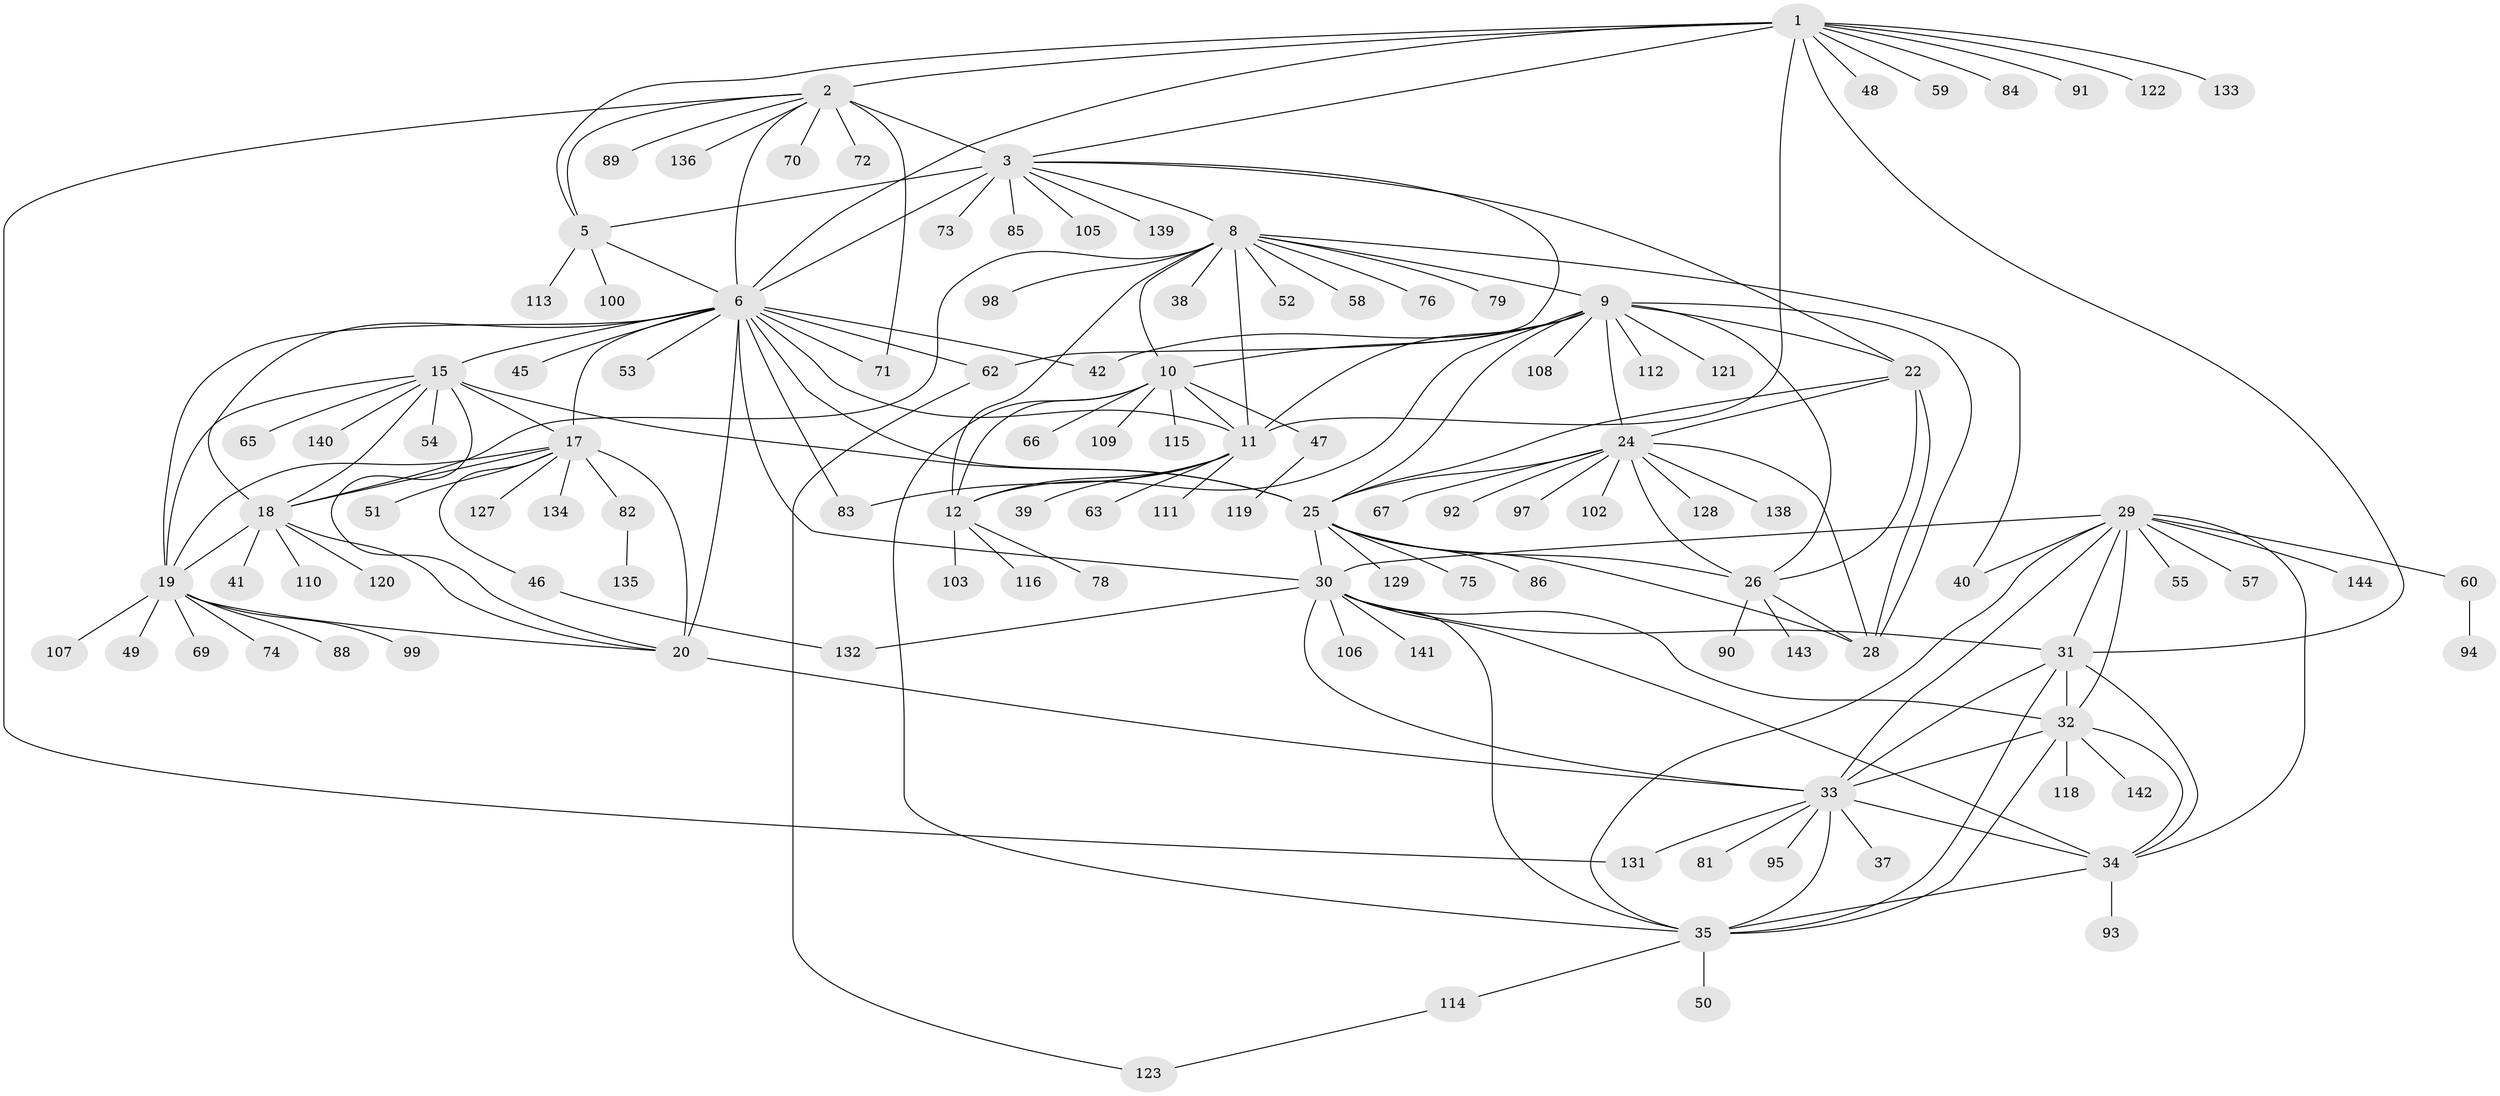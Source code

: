 // original degree distribution, {14: 0.013888888888888888, 11: 0.013888888888888888, 7: 0.04861111111111111, 12: 0.034722222222222224, 8: 0.034722222222222224, 9: 0.027777777777777776, 10: 0.04861111111111111, 6: 0.006944444444444444, 13: 0.013888888888888888, 2: 0.1388888888888889, 1: 0.5972222222222222, 3: 0.020833333333333332}
// Generated by graph-tools (version 1.1) at 2025/42/03/06/25 10:42:14]
// undirected, 117 vertices, 181 edges
graph export_dot {
graph [start="1"]
  node [color=gray90,style=filled];
  1 [super="+44"];
  2 [super="+7"];
  3 [super="+4"];
  5;
  6 [super="+16"];
  8 [super="+13"];
  9 [super="+23"];
  10 [super="+14"];
  11 [super="+36"];
  12 [super="+64"];
  15 [super="+43"];
  17 [super="+21"];
  18 [super="+101"];
  19 [super="+137"];
  20;
  22;
  24 [super="+27"];
  25 [super="+56"];
  26 [super="+87"];
  28 [super="+68"];
  29 [super="+125"];
  30 [super="+61"];
  31;
  32 [super="+77"];
  33 [super="+117"];
  34;
  35 [super="+104"];
  37;
  38;
  39;
  40;
  41;
  42;
  45;
  46;
  47 [super="+80"];
  48;
  49;
  50;
  51;
  52;
  53;
  54;
  55;
  57;
  58;
  59;
  60;
  62;
  63;
  65;
  66;
  67 [super="+130"];
  69;
  70;
  71;
  72;
  73;
  74;
  75;
  76;
  78;
  79;
  81;
  82;
  83;
  84;
  85;
  86;
  88 [super="+96"];
  89;
  90;
  91;
  92;
  93;
  94;
  95;
  97;
  98;
  99;
  100 [super="+126"];
  102;
  103;
  105;
  106;
  107;
  108;
  109;
  110;
  111;
  112;
  113;
  114;
  115;
  116;
  118 [super="+124"];
  119;
  120;
  121;
  122;
  123;
  127;
  128;
  129;
  131;
  132;
  133;
  134;
  135;
  136;
  138;
  139;
  140;
  141;
  142;
  143;
  144;
  1 -- 2 [weight=2];
  1 -- 3 [weight=2];
  1 -- 5;
  1 -- 6;
  1 -- 31;
  1 -- 48;
  1 -- 59;
  1 -- 84;
  1 -- 91;
  1 -- 122;
  1 -- 133;
  1 -- 11;
  2 -- 3 [weight=4];
  2 -- 5 [weight=2];
  2 -- 6 [weight=2];
  2 -- 70;
  2 -- 71;
  2 -- 72;
  2 -- 131;
  2 -- 136;
  2 -- 89;
  3 -- 5 [weight=2];
  3 -- 6 [weight=2];
  3 -- 85;
  3 -- 73;
  3 -- 105;
  3 -- 139;
  3 -- 22;
  3 -- 62;
  3 -- 8;
  5 -- 6;
  5 -- 100;
  5 -- 113;
  6 -- 45;
  6 -- 83;
  6 -- 71;
  6 -- 42;
  6 -- 15;
  6 -- 17 [weight=2];
  6 -- 18;
  6 -- 19;
  6 -- 20;
  6 -- 53;
  6 -- 25;
  6 -- 62;
  6 -- 11;
  6 -- 30;
  8 -- 9 [weight=2];
  8 -- 10 [weight=4];
  8 -- 11 [weight=2];
  8 -- 12 [weight=2];
  8 -- 18;
  8 -- 38;
  8 -- 52;
  8 -- 58;
  8 -- 76;
  8 -- 79;
  8 -- 98;
  8 -- 40;
  9 -- 10 [weight=2];
  9 -- 11;
  9 -- 12;
  9 -- 42;
  9 -- 108;
  9 -- 112;
  9 -- 22;
  9 -- 24 [weight=2];
  9 -- 121;
  9 -- 26;
  9 -- 28;
  9 -- 25;
  10 -- 11 [weight=2];
  10 -- 12 [weight=2];
  10 -- 66;
  10 -- 35;
  10 -- 109;
  10 -- 47;
  10 -- 115;
  11 -- 12;
  11 -- 39;
  11 -- 63;
  11 -- 83;
  11 -- 111;
  12 -- 78;
  12 -- 103;
  12 -- 116;
  15 -- 17 [weight=2];
  15 -- 18;
  15 -- 19;
  15 -- 20;
  15 -- 54;
  15 -- 65;
  15 -- 140;
  15 -- 25;
  17 -- 18 [weight=2];
  17 -- 19 [weight=2];
  17 -- 20 [weight=2];
  17 -- 82;
  17 -- 134;
  17 -- 46;
  17 -- 51;
  17 -- 127;
  18 -- 19;
  18 -- 20;
  18 -- 41;
  18 -- 120;
  18 -- 110;
  19 -- 20;
  19 -- 49;
  19 -- 69;
  19 -- 74;
  19 -- 88;
  19 -- 99;
  19 -- 107;
  20 -- 33;
  22 -- 24 [weight=2];
  22 -- 25;
  22 -- 26;
  22 -- 28;
  24 -- 25 [weight=2];
  24 -- 26 [weight=2];
  24 -- 28 [weight=2];
  24 -- 67;
  24 -- 92;
  24 -- 102;
  24 -- 128;
  24 -- 97;
  24 -- 138;
  25 -- 26;
  25 -- 28;
  25 -- 30;
  25 -- 75;
  25 -- 86;
  25 -- 129;
  26 -- 28;
  26 -- 90;
  26 -- 143;
  29 -- 30;
  29 -- 31;
  29 -- 32;
  29 -- 33;
  29 -- 34;
  29 -- 35;
  29 -- 40;
  29 -- 55;
  29 -- 57;
  29 -- 60;
  29 -- 144;
  30 -- 31;
  30 -- 32;
  30 -- 33;
  30 -- 34;
  30 -- 35;
  30 -- 106;
  30 -- 141;
  30 -- 132;
  31 -- 32;
  31 -- 33;
  31 -- 34;
  31 -- 35;
  32 -- 33;
  32 -- 34;
  32 -- 35;
  32 -- 142;
  32 -- 118;
  33 -- 34;
  33 -- 35;
  33 -- 37;
  33 -- 81;
  33 -- 95;
  33 -- 131;
  34 -- 35;
  34 -- 93;
  35 -- 50;
  35 -- 114;
  46 -- 132;
  47 -- 119;
  60 -- 94;
  62 -- 123;
  82 -- 135;
  114 -- 123;
}
